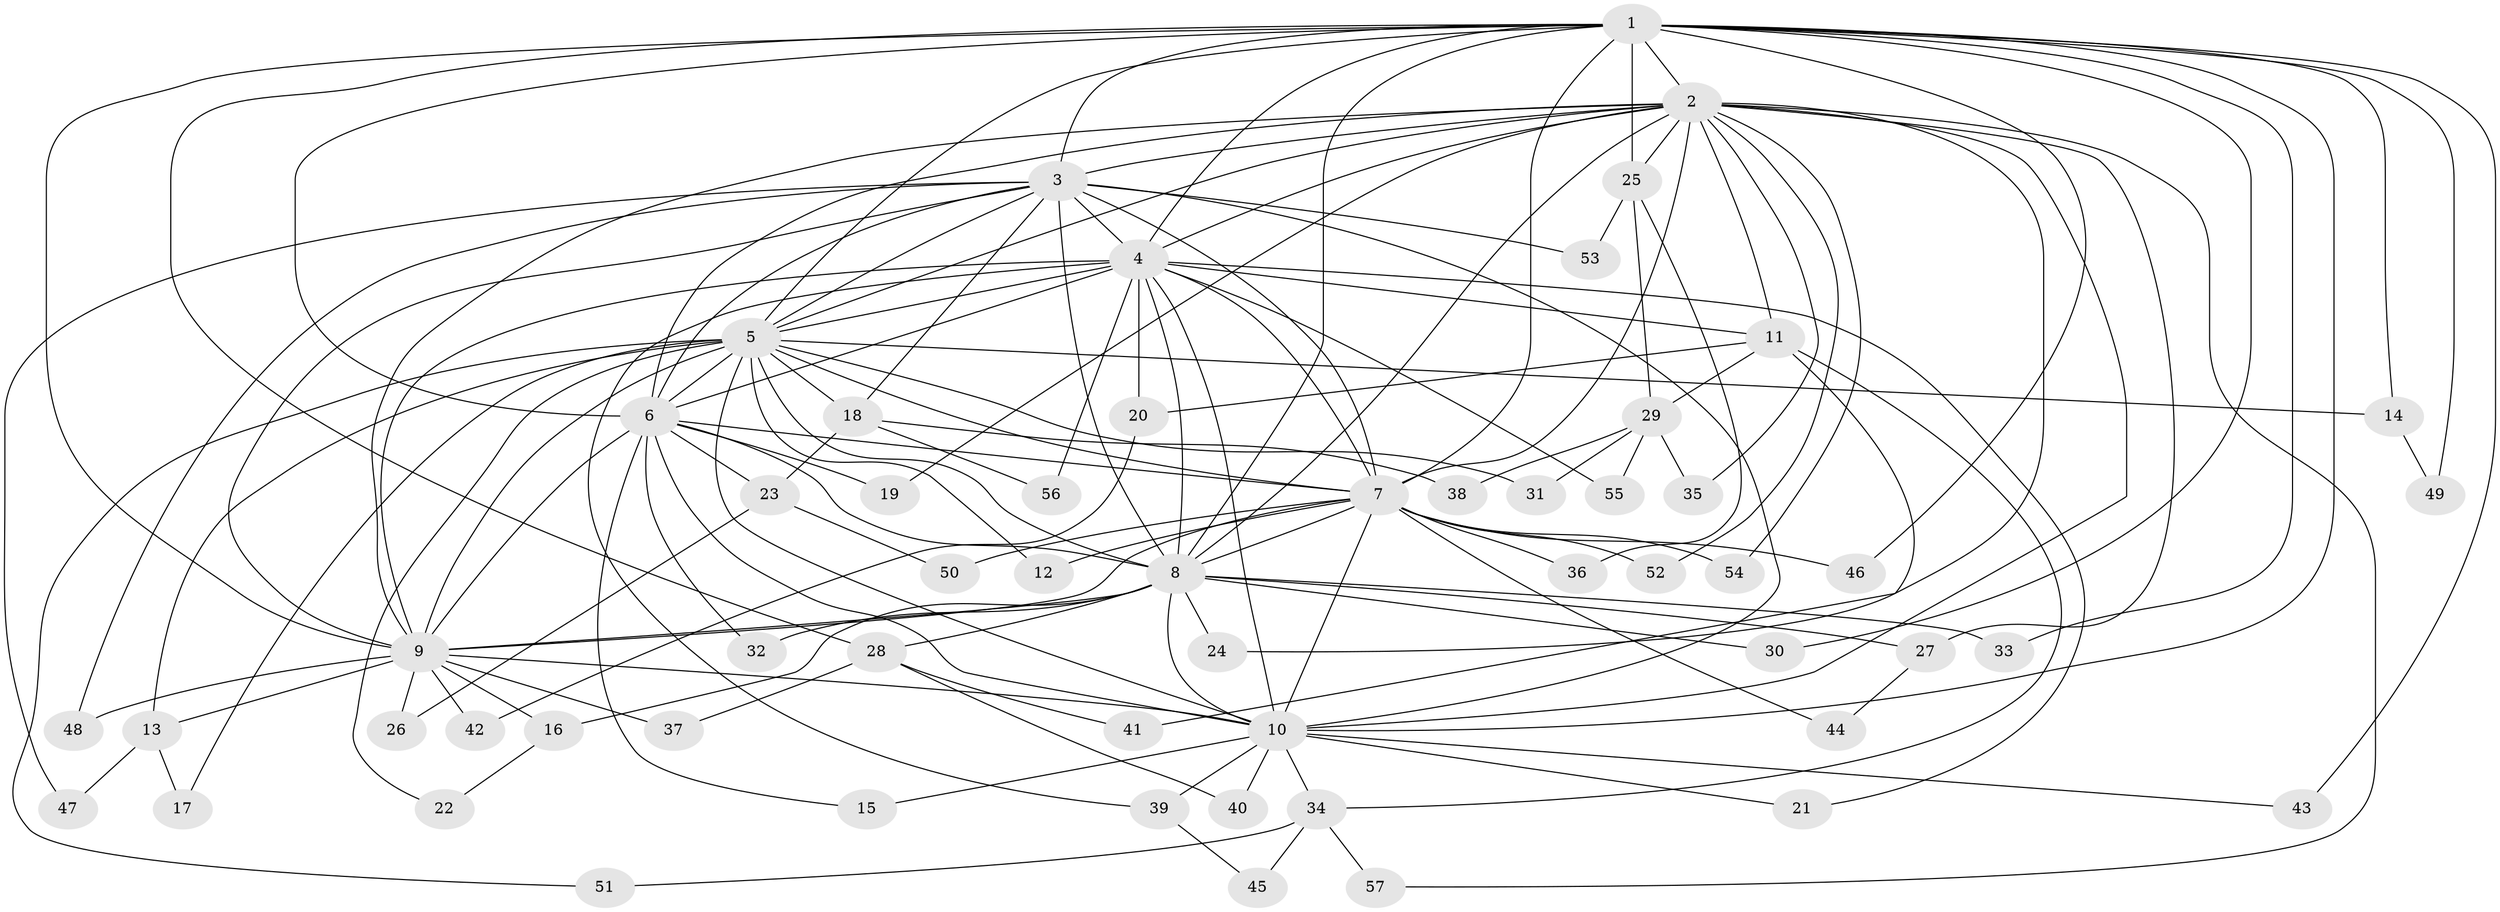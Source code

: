 // Generated by graph-tools (version 1.1) at 2025/49/03/09/25 03:49:30]
// undirected, 57 vertices, 139 edges
graph export_dot {
graph [start="1"]
  node [color=gray90,style=filled];
  1;
  2;
  3;
  4;
  5;
  6;
  7;
  8;
  9;
  10;
  11;
  12;
  13;
  14;
  15;
  16;
  17;
  18;
  19;
  20;
  21;
  22;
  23;
  24;
  25;
  26;
  27;
  28;
  29;
  30;
  31;
  32;
  33;
  34;
  35;
  36;
  37;
  38;
  39;
  40;
  41;
  42;
  43;
  44;
  45;
  46;
  47;
  48;
  49;
  50;
  51;
  52;
  53;
  54;
  55;
  56;
  57;
  1 -- 2;
  1 -- 3;
  1 -- 4;
  1 -- 5;
  1 -- 6;
  1 -- 7;
  1 -- 8;
  1 -- 9;
  1 -- 10;
  1 -- 14;
  1 -- 25;
  1 -- 28;
  1 -- 30;
  1 -- 33;
  1 -- 43;
  1 -- 46;
  1 -- 49;
  2 -- 3;
  2 -- 4;
  2 -- 5;
  2 -- 6;
  2 -- 7;
  2 -- 8;
  2 -- 9;
  2 -- 10;
  2 -- 11;
  2 -- 19;
  2 -- 24;
  2 -- 25;
  2 -- 27;
  2 -- 35;
  2 -- 52;
  2 -- 54;
  2 -- 57;
  3 -- 4;
  3 -- 5;
  3 -- 6;
  3 -- 7;
  3 -- 8;
  3 -- 9;
  3 -- 10;
  3 -- 18;
  3 -- 47;
  3 -- 48;
  3 -- 53;
  4 -- 5;
  4 -- 6;
  4 -- 7;
  4 -- 8;
  4 -- 9;
  4 -- 10;
  4 -- 11;
  4 -- 20;
  4 -- 21;
  4 -- 39;
  4 -- 55;
  4 -- 56;
  5 -- 6;
  5 -- 7;
  5 -- 8;
  5 -- 9;
  5 -- 10;
  5 -- 12;
  5 -- 13;
  5 -- 14;
  5 -- 17;
  5 -- 18;
  5 -- 22;
  5 -- 31;
  5 -- 51;
  6 -- 7;
  6 -- 8;
  6 -- 9;
  6 -- 10;
  6 -- 15;
  6 -- 19;
  6 -- 23;
  6 -- 32;
  7 -- 8;
  7 -- 9;
  7 -- 10;
  7 -- 12;
  7 -- 36;
  7 -- 44;
  7 -- 46;
  7 -- 50;
  7 -- 52;
  7 -- 54;
  8 -- 9;
  8 -- 10;
  8 -- 16;
  8 -- 24;
  8 -- 27;
  8 -- 28;
  8 -- 30;
  8 -- 32;
  8 -- 33;
  9 -- 10;
  9 -- 13;
  9 -- 16;
  9 -- 26;
  9 -- 37;
  9 -- 42;
  9 -- 48;
  10 -- 15;
  10 -- 21;
  10 -- 34;
  10 -- 39;
  10 -- 40;
  10 -- 43;
  11 -- 20;
  11 -- 29;
  11 -- 34;
  11 -- 41;
  13 -- 17;
  13 -- 47;
  14 -- 49;
  16 -- 22;
  18 -- 23;
  18 -- 38;
  18 -- 56;
  20 -- 42;
  23 -- 26;
  23 -- 50;
  25 -- 29;
  25 -- 36;
  25 -- 53;
  27 -- 44;
  28 -- 37;
  28 -- 40;
  28 -- 41;
  29 -- 31;
  29 -- 35;
  29 -- 38;
  29 -- 55;
  34 -- 45;
  34 -- 51;
  34 -- 57;
  39 -- 45;
}
